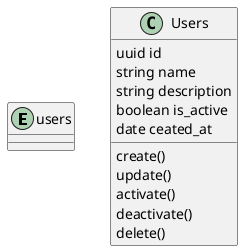 @startuml

entity users

Users : uuid id
Users : string name
Users : string description
Users : boolean is_active
Users : date ceated_at


Users : create()
Users : update()
Users : activate()
Users : deactivate()
Users : delete()


@enduml
